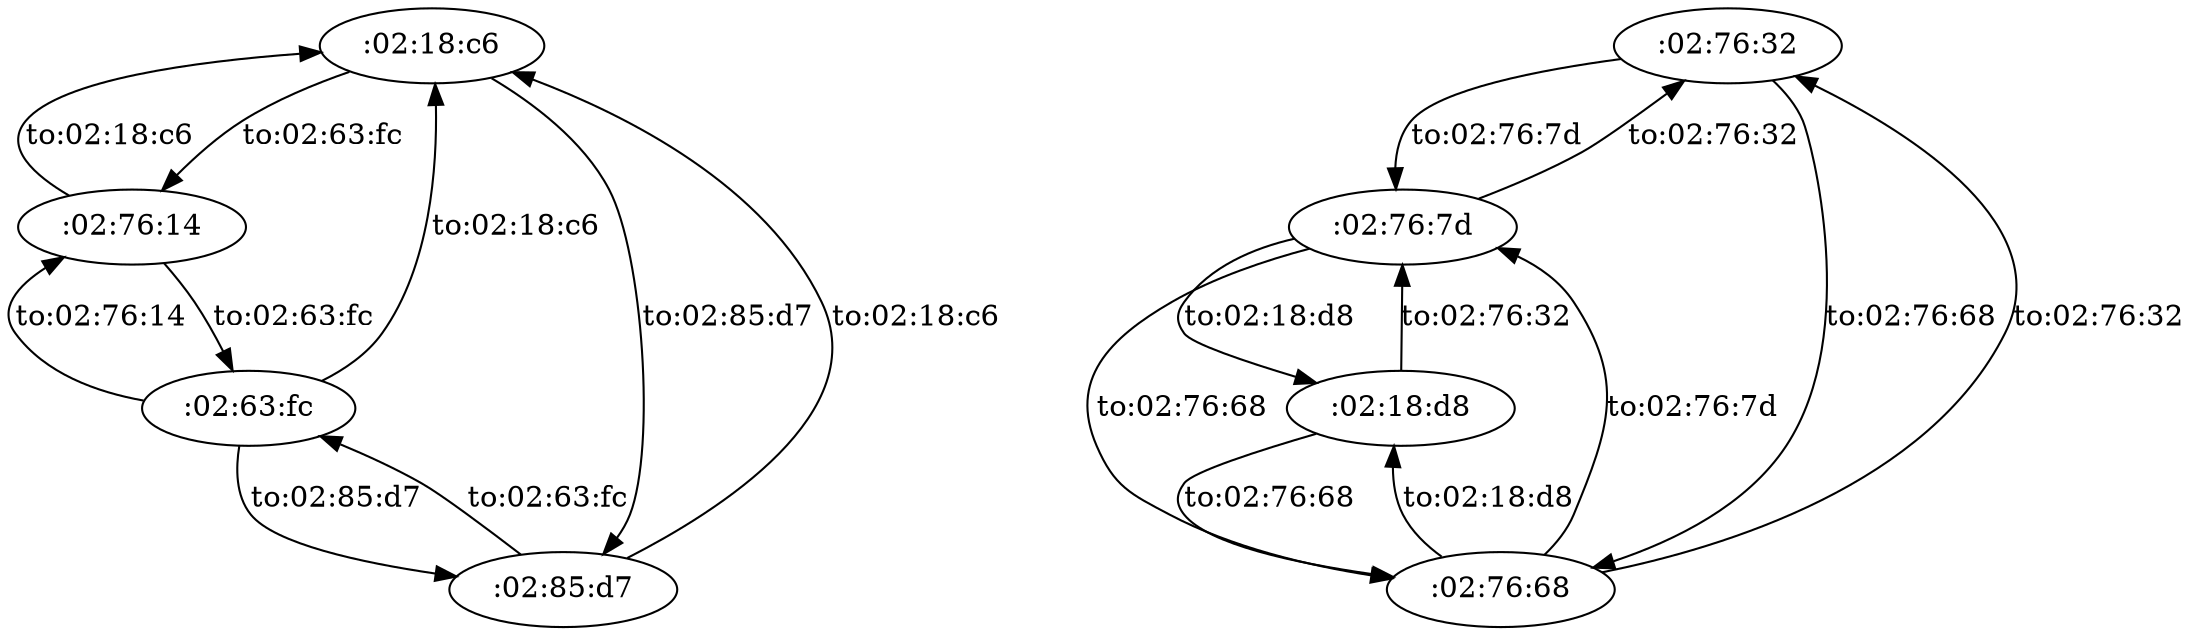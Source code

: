 strict digraph G {
":02:18:c6" -> ":02:76:14" [label="to:02:76:14"]
":02:18:c6" -> ":02:76:14" [label="to:02:63:fc"]
":02:18:c6" -> ":02:85:d7" [label="to:02:85:d7"]
":02:76:14" -> ":02:18:c6" [label="to:02:18:c6"]
":02:76:14" -> ":02:63:fc" [label="to:02:63:fc"]
":02:63:fc" -> ":02:76:14" [label="to:02:76:14"]
":02:63:fc" -> ":02:85:d7" [label="to:02:85:d7"]
":02:63:fc" -> ":02:18:c6" [label="to:02:18:c6"]
":02:85:d7" -> ":02:18:c6" [label="to:02:18:c6"]
":02:85:d7" -> ":02:63:fc" [label="to:02:76:14"]
":02:85:d7" -> ":02:63:fc" [label="to:02:63:fc"]
":02:76:32" -> ":02:76:7d" [label="to:02:18:d8"]
":02:76:32" -> ":02:76:68" [label="to:02:76:68"]
":02:76:32" -> ":02:76:7d" [label="to:02:76:7d"]
":02:76:7d" -> ":02:76:68" [label="to:02:76:68"]
":02:76:7d" -> ":02:18:d8" [label="to:02:18:d8"]
":02:76:7d" -> ":02:76:32" [label="to:02:76:32"]
":02:18:d8" -> ":02:76:7d" [label="to:02:76:7d"]
":02:18:d8" -> ":02:76:68" [label="to:02:76:68"]
":02:18:d8" -> ":02:76:7d" [label="to:02:76:32"]
":02:76:68" -> ":02:18:d8" [label="to:02:18:d8"]
":02:76:68" -> ":02:76:32" [label="to:02:76:32"]
":02:76:68" -> ":02:76:7d" [label="to:02:76:7d"]
}